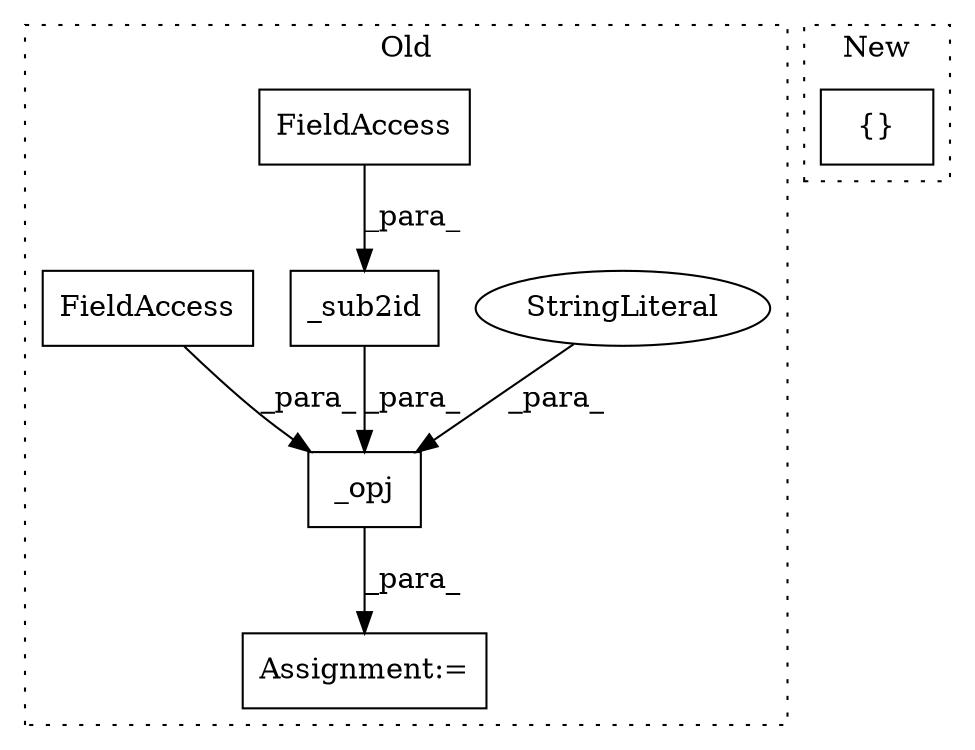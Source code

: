 digraph G {
subgraph cluster0 {
1 [label="_sub2id" a="32" s="6983,6995" l="8,1" shape="box"];
3 [label="_opj" a="32" s="6964,7012" l="5,1" shape="box"];
4 [label="StringLiteral" a="45" s="6997" l="9" shape="ellipse"];
5 [label="FieldAccess" a="22" s="6991" l="4" shape="box"];
6 [label="FieldAccess" a="22" s="6969" l="13" shape="box"];
7 [label="Assignment:=" a="7" s="6963" l="1" shape="box"];
label = "Old";
style="dotted";
}
subgraph cluster1 {
2 [label="{}" a="4" s="12074,12084" l="1,1" shape="box"];
label = "New";
style="dotted";
}
1 -> 3 [label="_para_"];
3 -> 7 [label="_para_"];
4 -> 3 [label="_para_"];
5 -> 1 [label="_para_"];
6 -> 3 [label="_para_"];
}